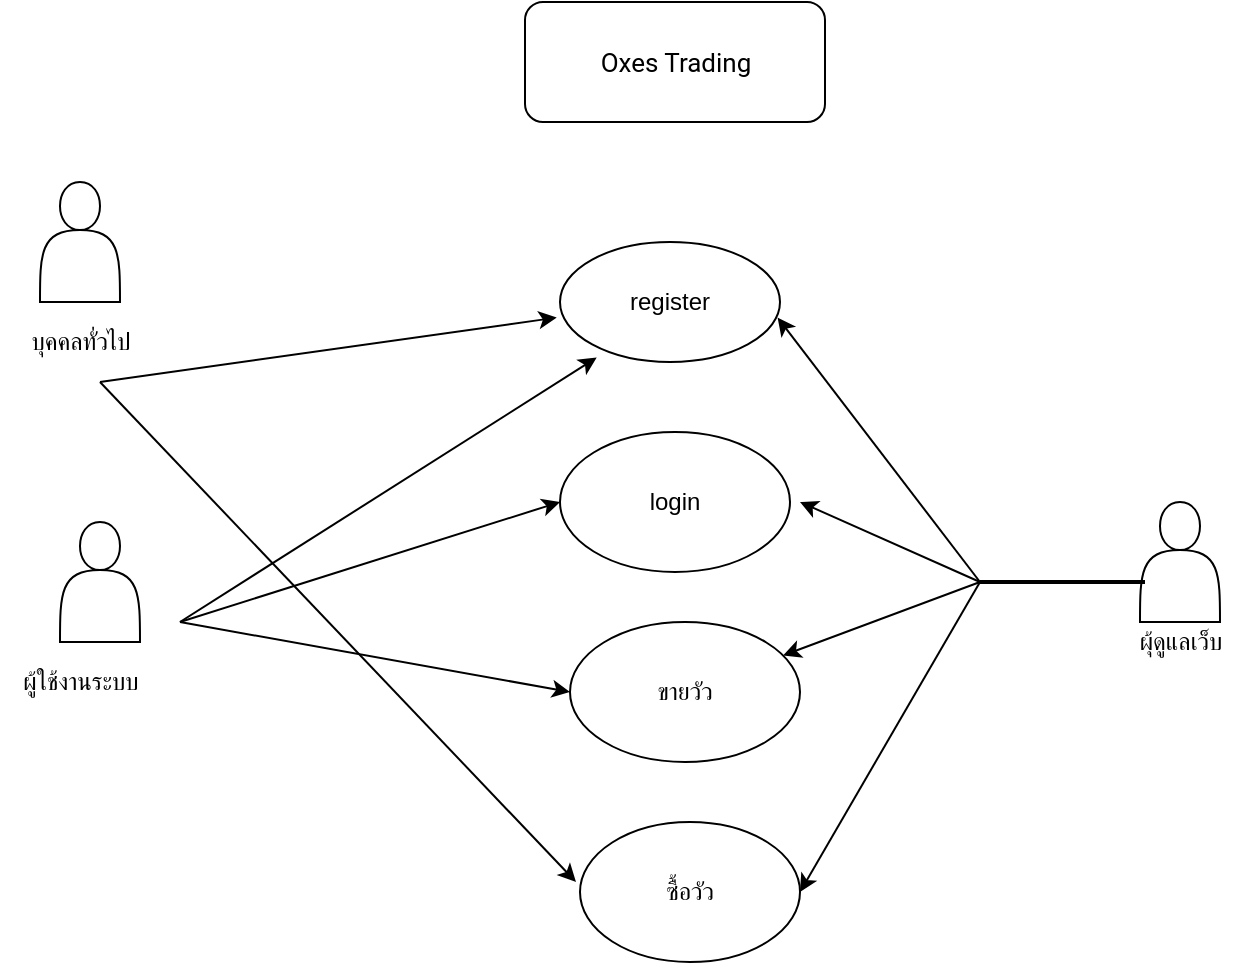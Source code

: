 <mxfile version="13.6.9" type="github">
  <diagram id="NlnIgm_VbgOYIKggrJFL" name="หน้า-1">
    <mxGraphModel dx="1038" dy="580" grid="1" gridSize="10" guides="1" tooltips="1" connect="1" arrows="1" fold="1" page="1" pageScale="1" pageWidth="827" pageHeight="1169" math="0" shadow="0">
      <root>
        <mxCell id="0" />
        <mxCell id="1" parent="0" />
        <mxCell id="77lwt5CZGk8mBM0m9vqZ-3" value="register" style="ellipse;whiteSpace=wrap;html=1;" vertex="1" parent="1">
          <mxGeometry x="350" y="170" width="110" height="60" as="geometry" />
        </mxCell>
        <mxCell id="77lwt5CZGk8mBM0m9vqZ-4" value="login" style="ellipse;whiteSpace=wrap;html=1;" vertex="1" parent="1">
          <mxGeometry x="350" y="265" width="115" height="70" as="geometry" />
        </mxCell>
        <mxCell id="77lwt5CZGk8mBM0m9vqZ-5" value="ขายวัว" style="ellipse;whiteSpace=wrap;html=1;" vertex="1" parent="1">
          <mxGeometry x="355" y="360" width="115" height="70" as="geometry" />
        </mxCell>
        <mxCell id="77lwt5CZGk8mBM0m9vqZ-11" value="" style="shape=actor;whiteSpace=wrap;html=1;" vertex="1" parent="1">
          <mxGeometry x="90" y="140" width="40" height="60" as="geometry" />
        </mxCell>
        <mxCell id="77lwt5CZGk8mBM0m9vqZ-12" value="บุคคลทั่วไป" style="text;html=1;align=center;verticalAlign=middle;resizable=0;points=[];autosize=1;" vertex="1" parent="1">
          <mxGeometry x="75" y="210" width="70" height="20" as="geometry" />
        </mxCell>
        <mxCell id="77lwt5CZGk8mBM0m9vqZ-21" value="&lt;span style=&quot;font-family: &amp;#34;roboto&amp;#34; , &amp;#34;robotodraft&amp;#34; , &amp;#34;helvetica&amp;#34; , &amp;#34;arial&amp;#34; , sans-serif ; font-size: 13px&quot;&gt;Oxes Trading&lt;/span&gt;" style="rounded=1;whiteSpace=wrap;html=1;labelBackgroundColor=none;fontColor=#000000;" vertex="1" parent="1">
          <mxGeometry x="332.5" y="50" width="150" height="60" as="geometry" />
        </mxCell>
        <mxCell id="77lwt5CZGk8mBM0m9vqZ-25" value="" style="shape=actor;whiteSpace=wrap;html=1;labelBackgroundColor=none;fontColor=#000000;" vertex="1" parent="1">
          <mxGeometry x="100" y="310" width="40" height="60" as="geometry" />
        </mxCell>
        <mxCell id="77lwt5CZGk8mBM0m9vqZ-26" value="ผู้ใช้งานระบบ" style="text;html=1;align=center;verticalAlign=middle;resizable=0;points=[];autosize=1;fontColor=#000000;" vertex="1" parent="1">
          <mxGeometry x="70" y="380" width="80" height="20" as="geometry" />
        </mxCell>
        <mxCell id="77lwt5CZGk8mBM0m9vqZ-29" value="ซื้อวัว" style="ellipse;whiteSpace=wrap;html=1;labelBackgroundColor=none;fontColor=#000000;" vertex="1" parent="1">
          <mxGeometry x="360" y="460" width="110" height="70" as="geometry" />
        </mxCell>
        <mxCell id="77lwt5CZGk8mBM0m9vqZ-31" value="" style="shape=actor;whiteSpace=wrap;html=1;labelBackgroundColor=none;fontColor=#000000;" vertex="1" parent="1">
          <mxGeometry x="640" y="300" width="40" height="60" as="geometry" />
        </mxCell>
        <mxCell id="77lwt5CZGk8mBM0m9vqZ-32" value="ผุ้ดูแลเว็บ" style="text;html=1;align=center;verticalAlign=middle;resizable=0;points=[];autosize=1;fontColor=#000000;" vertex="1" parent="1">
          <mxGeometry x="630" y="360" width="60" height="20" as="geometry" />
        </mxCell>
        <mxCell id="77lwt5CZGk8mBM0m9vqZ-34" value="" style="line;strokeWidth=2;html=1;labelBackgroundColor=none;fontColor=#000000;" vertex="1" parent="1">
          <mxGeometry x="560" y="335" width="82.5" height="10" as="geometry" />
        </mxCell>
        <mxCell id="77lwt5CZGk8mBM0m9vqZ-36" value="" style="endArrow=classic;html=1;fontColor=#000000;exitX=0;exitY=0.5;exitDx=0;exitDy=0;exitPerimeter=0;" edge="1" parent="1" source="77lwt5CZGk8mBM0m9vqZ-34">
          <mxGeometry width="50" height="50" relative="1" as="geometry">
            <mxPoint x="500" y="330" as="sourcePoint" />
            <mxPoint x="470" y="300" as="targetPoint" />
          </mxGeometry>
        </mxCell>
        <mxCell id="77lwt5CZGk8mBM0m9vqZ-38" value="" style="endArrow=classic;html=1;fontColor=#000000;entryX=0.989;entryY=0.63;entryDx=0;entryDy=0;entryPerimeter=0;" edge="1" parent="1" target="77lwt5CZGk8mBM0m9vqZ-3">
          <mxGeometry width="50" height="50" relative="1" as="geometry">
            <mxPoint x="560" y="340" as="sourcePoint" />
            <mxPoint x="470" y="280" as="targetPoint" />
          </mxGeometry>
        </mxCell>
        <mxCell id="77lwt5CZGk8mBM0m9vqZ-39" value="" style="endArrow=classic;html=1;fontColor=#000000;" edge="1" parent="1" target="77lwt5CZGk8mBM0m9vqZ-5">
          <mxGeometry width="50" height="50" relative="1" as="geometry">
            <mxPoint x="560" y="340" as="sourcePoint" />
            <mxPoint x="468.79" y="217.8" as="targetPoint" />
          </mxGeometry>
        </mxCell>
        <mxCell id="77lwt5CZGk8mBM0m9vqZ-40" value="" style="endArrow=classic;html=1;fontColor=#000000;entryX=1;entryY=0.5;entryDx=0;entryDy=0;exitX=0;exitY=0.5;exitDx=0;exitDy=0;exitPerimeter=0;" edge="1" parent="1" source="77lwt5CZGk8mBM0m9vqZ-34" target="77lwt5CZGk8mBM0m9vqZ-29">
          <mxGeometry width="50" height="50" relative="1" as="geometry">
            <mxPoint x="580" y="360" as="sourcePoint" />
            <mxPoint x="478.79" y="227.8" as="targetPoint" />
          </mxGeometry>
        </mxCell>
        <mxCell id="77lwt5CZGk8mBM0m9vqZ-41" value="" style="endArrow=classic;html=1;fontColor=#000000;entryX=-0.015;entryY=0.63;entryDx=0;entryDy=0;entryPerimeter=0;" edge="1" parent="1" target="77lwt5CZGk8mBM0m9vqZ-3">
          <mxGeometry width="50" height="50" relative="1" as="geometry">
            <mxPoint x="120" y="240" as="sourcePoint" />
            <mxPoint x="440" y="270" as="targetPoint" />
          </mxGeometry>
        </mxCell>
        <mxCell id="77lwt5CZGk8mBM0m9vqZ-42" value="" style="endArrow=classic;html=1;fontColor=#000000;" edge="1" parent="1">
          <mxGeometry width="50" height="50" relative="1" as="geometry">
            <mxPoint x="120" y="240" as="sourcePoint" />
            <mxPoint x="358" y="490" as="targetPoint" />
          </mxGeometry>
        </mxCell>
        <mxCell id="77lwt5CZGk8mBM0m9vqZ-43" value="" style="endArrow=classic;html=1;fontColor=#000000;entryX=-0.015;entryY=0.63;entryDx=0;entryDy=0;entryPerimeter=0;" edge="1" parent="1">
          <mxGeometry width="50" height="50" relative="1" as="geometry">
            <mxPoint x="160" y="360" as="sourcePoint" />
            <mxPoint x="368.35" y="227.8" as="targetPoint" />
          </mxGeometry>
        </mxCell>
        <mxCell id="77lwt5CZGk8mBM0m9vqZ-44" value="" style="endArrow=classic;html=1;fontColor=#000000;entryX=0;entryY=0.5;entryDx=0;entryDy=0;" edge="1" parent="1" target="77lwt5CZGk8mBM0m9vqZ-4">
          <mxGeometry width="50" height="50" relative="1" as="geometry">
            <mxPoint x="160" y="360" as="sourcePoint" />
            <mxPoint x="378.35" y="237.8" as="targetPoint" />
          </mxGeometry>
        </mxCell>
        <mxCell id="77lwt5CZGk8mBM0m9vqZ-45" value="" style="endArrow=classic;html=1;fontColor=#000000;entryX=0;entryY=0.5;entryDx=0;entryDy=0;" edge="1" parent="1" target="77lwt5CZGk8mBM0m9vqZ-5">
          <mxGeometry width="50" height="50" relative="1" as="geometry">
            <mxPoint x="160" y="360" as="sourcePoint" />
            <mxPoint x="388.35" y="247.8" as="targetPoint" />
          </mxGeometry>
        </mxCell>
      </root>
    </mxGraphModel>
  </diagram>
</mxfile>
